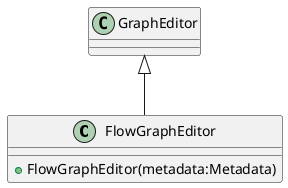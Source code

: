 @startuml
class FlowGraphEditor {
    + FlowGraphEditor(metadata:Metadata)
}
GraphEditor <|-- FlowGraphEditor
@enduml
